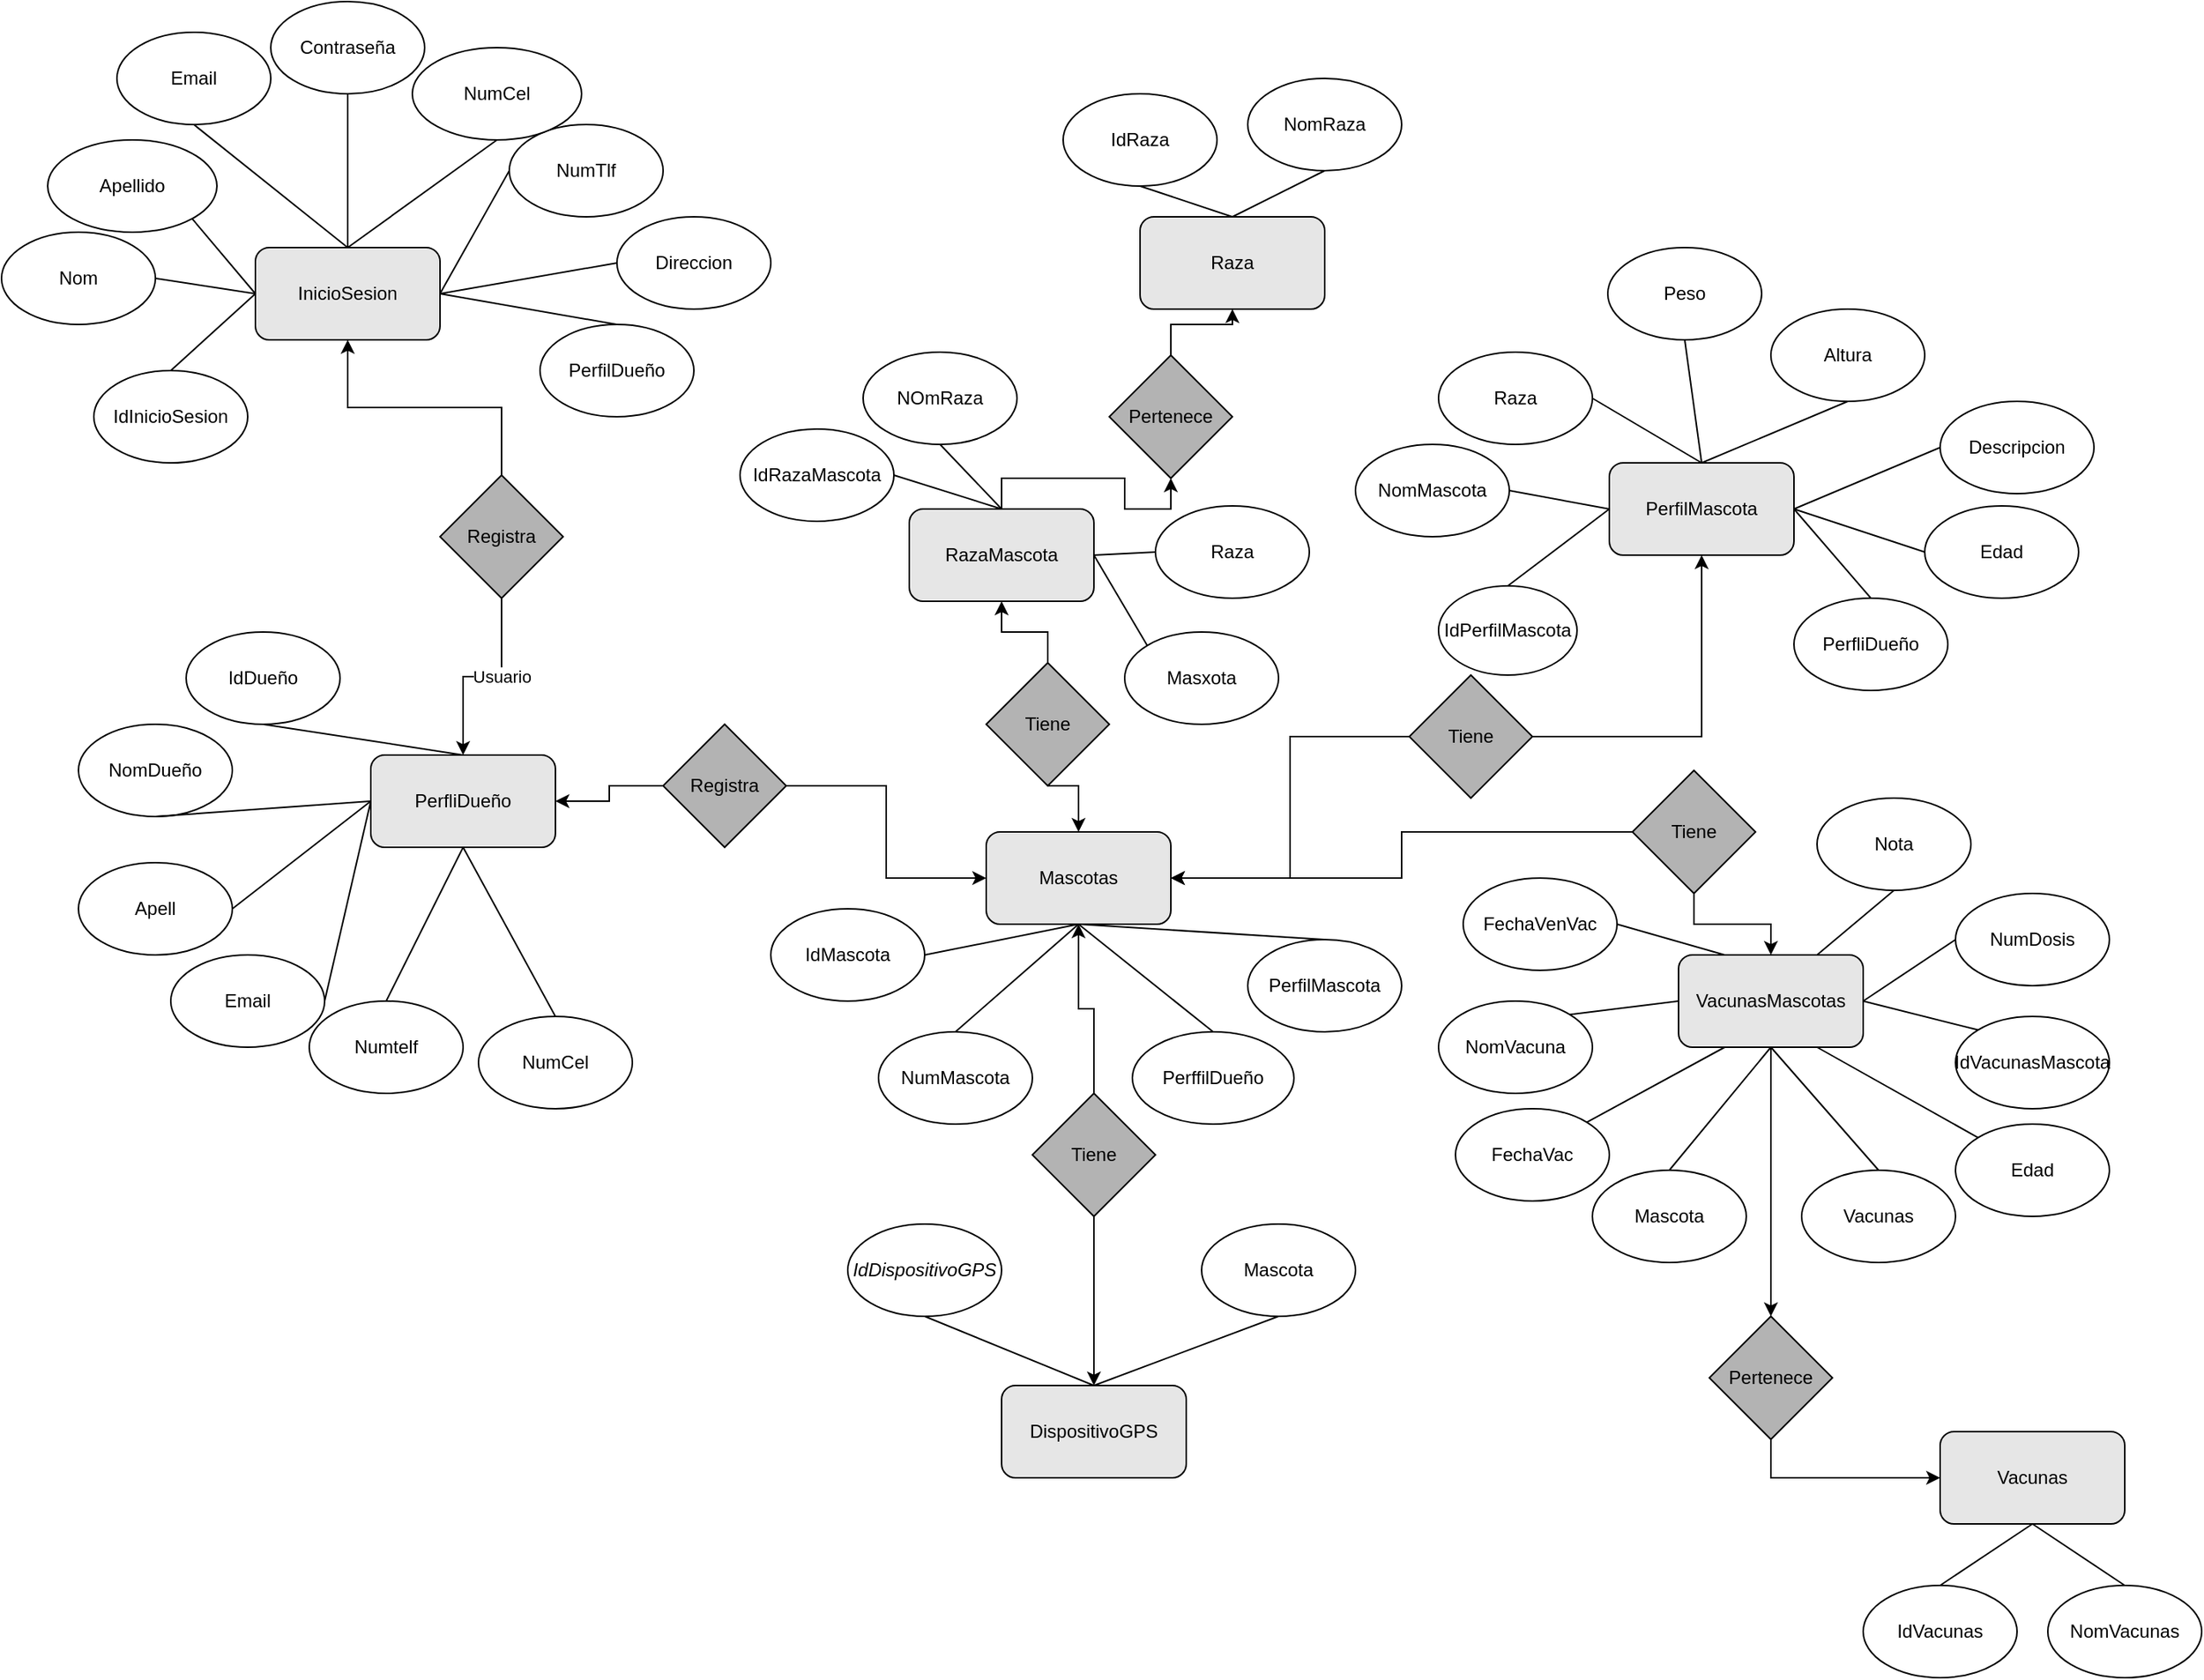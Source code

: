 <mxfile version="26.2.9">
  <diagram name="Página-1" id="7YtwFmNZtghmrdUMGdaG">
    <mxGraphModel dx="1803" dy="1704" grid="1" gridSize="10" guides="1" tooltips="1" connect="1" arrows="1" fold="1" page="1" pageScale="1" pageWidth="827" pageHeight="1169" math="0" shadow="0">
      <root>
        <mxCell id="0" />
        <mxCell id="1" parent="0" />
        <mxCell id="C1am7lI73KOrVMWv0Ogh-69" value="&lt;font style=&quot;font-size: 12px;&quot;&gt;InicioSesion&lt;/font&gt;" style="rounded=1;whiteSpace=wrap;html=1;fillColor=#E6E6E6;" parent="1" vertex="1">
          <mxGeometry x="-515" y="-80" width="120" height="60" as="geometry" />
        </mxCell>
        <mxCell id="C1am7lI73KOrVMWv0Ogh-70" value="PerfliDueño" style="rounded=1;whiteSpace=wrap;html=1;fillColor=#E6E6E6;" parent="1" vertex="1">
          <mxGeometry x="-440" y="250" width="120" height="60" as="geometry" />
        </mxCell>
        <mxCell id="C1am7lI73KOrVMWv0Ogh-71" value="Vacunas" style="rounded=1;whiteSpace=wrap;html=1;fillColor=#E6E6E6;" parent="1" vertex="1">
          <mxGeometry x="580" y="690" width="120" height="60" as="geometry" />
        </mxCell>
        <mxCell id="C1am7lI73KOrVMWv0Ogh-193" style="edgeStyle=orthogonalEdgeStyle;rounded=0;orthogonalLoop=1;jettySize=auto;html=1;exitX=0.5;exitY=1;exitDx=0;exitDy=0;entryX=0.5;entryY=0;entryDx=0;entryDy=0;fillColor=#FFFFFF;" parent="1" source="C1am7lI73KOrVMWv0Ogh-72" target="C1am7lI73KOrVMWv0Ogh-192" edge="1">
          <mxGeometry relative="1" as="geometry" />
        </mxCell>
        <mxCell id="C1am7lI73KOrVMWv0Ogh-72" value="VacunasMascotas" style="rounded=1;whiteSpace=wrap;html=1;fillColor=#E6E6E6;" parent="1" vertex="1">
          <mxGeometry x="410" y="380" width="120" height="60" as="geometry" />
        </mxCell>
        <mxCell id="C1am7lI73KOrVMWv0Ogh-73" value="DispositivoGPS" style="rounded=1;whiteSpace=wrap;html=1;fillColor=#E6E6E6;" parent="1" vertex="1">
          <mxGeometry x="-30" y="660" width="120" height="60" as="geometry" />
        </mxCell>
        <mxCell id="C1am7lI73KOrVMWv0Ogh-189" style="edgeStyle=orthogonalEdgeStyle;rounded=0;orthogonalLoop=1;jettySize=auto;html=1;exitX=0.5;exitY=0;exitDx=0;exitDy=0;entryX=0.5;entryY=1;entryDx=0;entryDy=0;fillColor=#FFFFFF;" parent="1" source="C1am7lI73KOrVMWv0Ogh-74" target="C1am7lI73KOrVMWv0Ogh-187" edge="1">
          <mxGeometry relative="1" as="geometry" />
        </mxCell>
        <mxCell id="C1am7lI73KOrVMWv0Ogh-74" value="RazaMascota" style="rounded=1;whiteSpace=wrap;html=1;fillColor=#E6E6E6;" parent="1" vertex="1">
          <mxGeometry x="-90" y="90" width="120" height="60" as="geometry" />
        </mxCell>
        <mxCell id="C1am7lI73KOrVMWv0Ogh-75" value="Raza" style="rounded=1;whiteSpace=wrap;html=1;fillColor=#E6E6E6;" parent="1" vertex="1">
          <mxGeometry x="60" y="-100" width="120" height="60" as="geometry" />
        </mxCell>
        <mxCell id="C1am7lI73KOrVMWv0Ogh-76" value="Mascotas" style="rounded=1;whiteSpace=wrap;html=1;fillColor=#E6E6E6;" parent="1" vertex="1">
          <mxGeometry x="-40" y="300" width="120" height="60" as="geometry" />
        </mxCell>
        <mxCell id="C1am7lI73KOrVMWv0Ogh-77" value="PerfilMascota" style="rounded=1;whiteSpace=wrap;html=1;fillColor=#E6E6E6;" parent="1" vertex="1">
          <mxGeometry x="365" y="60" width="120" height="60" as="geometry" />
        </mxCell>
        <mxCell id="C1am7lI73KOrVMWv0Ogh-82" value="NumTlf" style="ellipse;whiteSpace=wrap;html=1;fillColor=#FFFFFF;" parent="1" vertex="1">
          <mxGeometry x="-350" y="-160" width="100" height="60" as="geometry" />
        </mxCell>
        <mxCell id="C1am7lI73KOrVMWv0Ogh-83" value="Email" style="ellipse;whiteSpace=wrap;html=1;fillColor=#FFFFFF;" parent="1" vertex="1">
          <mxGeometry x="-605" y="-220" width="100" height="60" as="geometry" />
        </mxCell>
        <mxCell id="C1am7lI73KOrVMWv0Ogh-84" value="Contraseña" style="ellipse;whiteSpace=wrap;html=1;fillColor=#FFFFFF;" parent="1" vertex="1">
          <mxGeometry x="-505" y="-240" width="100" height="60" as="geometry" />
        </mxCell>
        <mxCell id="C1am7lI73KOrVMWv0Ogh-85" value="NumCel" style="ellipse;whiteSpace=wrap;html=1;fillColor=#FFFFFF;" parent="1" vertex="1">
          <mxGeometry x="-413" y="-210" width="110" height="60" as="geometry" />
        </mxCell>
        <mxCell id="C1am7lI73KOrVMWv0Ogh-86" value="Apellido" style="ellipse;whiteSpace=wrap;html=1;fillColor=#FFFFFF;" parent="1" vertex="1">
          <mxGeometry x="-650" y="-150" width="110" height="60" as="geometry" />
        </mxCell>
        <mxCell id="C1am7lI73KOrVMWv0Ogh-87" value="Nom" style="ellipse;whiteSpace=wrap;html=1;fillColor=#FFFFFF;" parent="1" vertex="1">
          <mxGeometry x="-680" y="-90" width="100" height="60" as="geometry" />
        </mxCell>
        <mxCell id="C1am7lI73KOrVMWv0Ogh-88" value="IdInicioSesion" style="ellipse;whiteSpace=wrap;html=1;fillColor=#FFFFFF;" parent="1" vertex="1">
          <mxGeometry x="-620" width="100" height="60" as="geometry" />
        </mxCell>
        <mxCell id="C1am7lI73KOrVMWv0Ogh-89" value="Direccion" style="ellipse;whiteSpace=wrap;html=1;fillColor=#FFFFFF;" parent="1" vertex="1">
          <mxGeometry x="-280" y="-100" width="100" height="60" as="geometry" />
        </mxCell>
        <mxCell id="C1am7lI73KOrVMWv0Ogh-90" value="PerfilDueño" style="ellipse;whiteSpace=wrap;html=1;fillColor=#FFFFFF;" parent="1" vertex="1">
          <mxGeometry x="-330" y="-30" width="100" height="60" as="geometry" />
        </mxCell>
        <mxCell id="C1am7lI73KOrVMWv0Ogh-93" value="Apell" style="ellipse;whiteSpace=wrap;html=1;fillColor=#FFFFFF;" parent="1" vertex="1">
          <mxGeometry x="-630" y="320" width="100" height="60" as="geometry" />
        </mxCell>
        <mxCell id="C1am7lI73KOrVMWv0Ogh-94" value="NomDueño" style="ellipse;whiteSpace=wrap;html=1;fillColor=#FFFFFF;" parent="1" vertex="1">
          <mxGeometry x="-630" y="230" width="100" height="60" as="geometry" />
        </mxCell>
        <mxCell id="C1am7lI73KOrVMWv0Ogh-95" value="IdDueño" style="ellipse;whiteSpace=wrap;html=1;fillColor=#FFFFFF;" parent="1" vertex="1">
          <mxGeometry x="-560" y="170" width="100" height="60" as="geometry" />
        </mxCell>
        <mxCell id="C1am7lI73KOrVMWv0Ogh-96" value="Email" style="ellipse;whiteSpace=wrap;html=1;fillColor=#FFFFFF;" parent="1" vertex="1">
          <mxGeometry x="-570" y="380" width="100" height="60" as="geometry" />
        </mxCell>
        <mxCell id="C1am7lI73KOrVMWv0Ogh-97" value="NumCel" style="ellipse;whiteSpace=wrap;html=1;fillColor=#FFFFFF;" parent="1" vertex="1">
          <mxGeometry x="-370" y="420" width="100" height="60" as="geometry" />
        </mxCell>
        <mxCell id="C1am7lI73KOrVMWv0Ogh-98" value="Numtelf" style="ellipse;whiteSpace=wrap;html=1;fillColor=#FFFFFF;" parent="1" vertex="1">
          <mxGeometry x="-480" y="410" width="100" height="60" as="geometry" />
        </mxCell>
        <mxCell id="C1am7lI73KOrVMWv0Ogh-99" value="IdMascota" style="ellipse;whiteSpace=wrap;html=1;fillColor=#FFFFFF;" parent="1" vertex="1">
          <mxGeometry x="-180" y="350" width="100" height="60" as="geometry" />
        </mxCell>
        <mxCell id="C1am7lI73KOrVMWv0Ogh-100" value="NumMascota" style="ellipse;whiteSpace=wrap;html=1;fillColor=#FFFFFF;" parent="1" vertex="1">
          <mxGeometry x="-110" y="430" width="100" height="60" as="geometry" />
        </mxCell>
        <mxCell id="C1am7lI73KOrVMWv0Ogh-101" value="PerffilDueño" style="ellipse;whiteSpace=wrap;html=1;fillColor=#FFFFFF;" parent="1" vertex="1">
          <mxGeometry x="55" y="430" width="105" height="60" as="geometry" />
        </mxCell>
        <mxCell id="C1am7lI73KOrVMWv0Ogh-102" value="PerfilMascota" style="ellipse;whiteSpace=wrap;html=1;fillColor=#FFFFFF;" parent="1" vertex="1">
          <mxGeometry x="130" y="370" width="100" height="60" as="geometry" />
        </mxCell>
        <mxCell id="C1am7lI73KOrVMWv0Ogh-103" value="IdDispositivoGPS" style="ellipse;whiteSpace=wrap;html=1;fontStyle=2;fillColor=#FFFFFF;" parent="1" vertex="1">
          <mxGeometry x="-130" y="555" width="100" height="60" as="geometry" />
        </mxCell>
        <mxCell id="C1am7lI73KOrVMWv0Ogh-104" value="Mascota" style="ellipse;whiteSpace=wrap;html=1;fillColor=#FFFFFF;" parent="1" vertex="1">
          <mxGeometry x="100" y="555" width="100" height="60" as="geometry" />
        </mxCell>
        <mxCell id="C1am7lI73KOrVMWv0Ogh-105" value="NomMascota" style="ellipse;whiteSpace=wrap;html=1;fillColor=#FFFFFF;" parent="1" vertex="1">
          <mxGeometry x="200" y="48" width="100" height="60" as="geometry" />
        </mxCell>
        <mxCell id="C1am7lI73KOrVMWv0Ogh-106" value="IdPerfilMascota" style="ellipse;whiteSpace=wrap;html=1;fillColor=#FFFFFF;" parent="1" vertex="1">
          <mxGeometry x="254" y="140" width="90" height="58" as="geometry" />
        </mxCell>
        <mxCell id="C1am7lI73KOrVMWv0Ogh-107" value="Raza" style="ellipse;whiteSpace=wrap;html=1;fillColor=#FFFFFF;" parent="1" vertex="1">
          <mxGeometry x="254" y="-12" width="100" height="60" as="geometry" />
        </mxCell>
        <mxCell id="C1am7lI73KOrVMWv0Ogh-108" value="PerfliDueño" style="ellipse;whiteSpace=wrap;html=1;fillColor=#FFFFFF;" parent="1" vertex="1">
          <mxGeometry x="485" y="148" width="100" height="60" as="geometry" />
        </mxCell>
        <mxCell id="C1am7lI73KOrVMWv0Ogh-109" value="Edad" style="ellipse;whiteSpace=wrap;html=1;fillColor=#FFFFFF;" parent="1" vertex="1">
          <mxGeometry x="570" y="88" width="100" height="60" as="geometry" />
        </mxCell>
        <mxCell id="C1am7lI73KOrVMWv0Ogh-110" value="Descripcion" style="ellipse;whiteSpace=wrap;html=1;fillColor=#FFFFFF;" parent="1" vertex="1">
          <mxGeometry x="580" y="20" width="100" height="60" as="geometry" />
        </mxCell>
        <mxCell id="C1am7lI73KOrVMWv0Ogh-111" value="Peso" style="ellipse;whiteSpace=wrap;html=1;fillColor=#FFFFFF;" parent="1" vertex="1">
          <mxGeometry x="364" y="-80" width="100" height="60" as="geometry" />
        </mxCell>
        <mxCell id="C1am7lI73KOrVMWv0Ogh-112" value="Altura" style="ellipse;whiteSpace=wrap;html=1;fillColor=#FFFFFF;" parent="1" vertex="1">
          <mxGeometry x="470" y="-40" width="100" height="60" as="geometry" />
        </mxCell>
        <mxCell id="C1am7lI73KOrVMWv0Ogh-115" value="NomRaza" style="ellipse;whiteSpace=wrap;html=1;fillColor=#FFFFFF;" parent="1" vertex="1">
          <mxGeometry x="130" y="-190" width="100" height="60" as="geometry" />
        </mxCell>
        <mxCell id="C1am7lI73KOrVMWv0Ogh-116" value="IdRaza" style="ellipse;whiteSpace=wrap;html=1;fillColor=#FFFFFF;" parent="1" vertex="1">
          <mxGeometry x="10" y="-180" width="100" height="60" as="geometry" />
        </mxCell>
        <mxCell id="C1am7lI73KOrVMWv0Ogh-117" value="NOmRaza" style="ellipse;whiteSpace=wrap;html=1;fillColor=#FFFFFF;" parent="1" vertex="1">
          <mxGeometry x="-120" y="-12" width="100" height="60" as="geometry" />
        </mxCell>
        <mxCell id="C1am7lI73KOrVMWv0Ogh-118" value="IdRazaMascota" style="ellipse;whiteSpace=wrap;html=1;fillColor=#FFFFFF;" parent="1" vertex="1">
          <mxGeometry x="-200" y="38" width="100" height="60" as="geometry" />
        </mxCell>
        <mxCell id="C1am7lI73KOrVMWv0Ogh-119" value="Raza" style="ellipse;whiteSpace=wrap;html=1;fillColor=#FFFFFF;" parent="1" vertex="1">
          <mxGeometry x="70" y="88" width="100" height="60" as="geometry" />
        </mxCell>
        <mxCell id="C1am7lI73KOrVMWv0Ogh-120" value="Masxota" style="ellipse;whiteSpace=wrap;html=1;fillColor=#FFFFFF;" parent="1" vertex="1">
          <mxGeometry x="50" y="170" width="100" height="60" as="geometry" />
        </mxCell>
        <mxCell id="C1am7lI73KOrVMWv0Ogh-121" value="IdVacunas" style="ellipse;whiteSpace=wrap;html=1;fillColor=#FFFFFF;" parent="1" vertex="1">
          <mxGeometry x="530" y="790" width="100" height="60" as="geometry" />
        </mxCell>
        <mxCell id="C1am7lI73KOrVMWv0Ogh-122" value="NomVacunas" style="ellipse;whiteSpace=wrap;html=1;fillColor=#FFFFFF;" parent="1" vertex="1">
          <mxGeometry x="650" y="790" width="100" height="60" as="geometry" />
        </mxCell>
        <mxCell id="C1am7lI73KOrVMWv0Ogh-123" value="IdVacunasMascota" style="ellipse;whiteSpace=wrap;html=1;fillColor=#FFFFFF;" parent="1" vertex="1">
          <mxGeometry x="590" y="420" width="100" height="60" as="geometry" />
        </mxCell>
        <mxCell id="C1am7lI73KOrVMWv0Ogh-124" value="Vacunas" style="ellipse;whiteSpace=wrap;html=1;fillColor=#FFFFFF;" parent="1" vertex="1">
          <mxGeometry x="490" y="520" width="100" height="60" as="geometry" />
        </mxCell>
        <mxCell id="C1am7lI73KOrVMWv0Ogh-125" value="Mascota" style="ellipse;whiteSpace=wrap;html=1;fillColor=#FFFFFF;" parent="1" vertex="1">
          <mxGeometry x="354" y="520" width="100" height="60" as="geometry" />
        </mxCell>
        <mxCell id="C1am7lI73KOrVMWv0Ogh-126" value="NomVacuna" style="ellipse;whiteSpace=wrap;html=1;fillColor=#FFFFFF;" parent="1" vertex="1">
          <mxGeometry x="254" y="410" width="100" height="60" as="geometry" />
        </mxCell>
        <mxCell id="C1am7lI73KOrVMWv0Ogh-127" value="" style="endArrow=none;html=1;rounded=0;exitX=0.5;exitY=0;exitDx=0;exitDy=0;entryX=0;entryY=0.5;entryDx=0;entryDy=0;fillColor=#FFFFFF;" parent="1" source="C1am7lI73KOrVMWv0Ogh-88" target="C1am7lI73KOrVMWv0Ogh-69" edge="1">
          <mxGeometry width="50" height="50" relative="1" as="geometry">
            <mxPoint x="30" y="210" as="sourcePoint" />
            <mxPoint x="80" y="160" as="targetPoint" />
          </mxGeometry>
        </mxCell>
        <mxCell id="C1am7lI73KOrVMWv0Ogh-128" value="" style="endArrow=none;html=1;rounded=0;exitX=1;exitY=0.5;exitDx=0;exitDy=0;entryX=0;entryY=0.5;entryDx=0;entryDy=0;fillColor=#FFFFFF;" parent="1" source="C1am7lI73KOrVMWv0Ogh-87" target="C1am7lI73KOrVMWv0Ogh-69" edge="1">
          <mxGeometry width="50" height="50" relative="1" as="geometry">
            <mxPoint x="-420" y="5" as="sourcePoint" />
            <mxPoint x="-320" y="-45" as="targetPoint" />
          </mxGeometry>
        </mxCell>
        <mxCell id="C1am7lI73KOrVMWv0Ogh-129" value="" style="endArrow=none;html=1;rounded=0;exitX=1;exitY=1;exitDx=0;exitDy=0;entryX=0;entryY=0.5;entryDx=0;entryDy=0;fillColor=#FFFFFF;" parent="1" source="C1am7lI73KOrVMWv0Ogh-86" target="C1am7lI73KOrVMWv0Ogh-69" edge="1">
          <mxGeometry width="50" height="50" relative="1" as="geometry">
            <mxPoint x="-410" y="50" as="sourcePoint" />
            <mxPoint x="-310" as="targetPoint" />
          </mxGeometry>
        </mxCell>
        <mxCell id="C1am7lI73KOrVMWv0Ogh-130" value="" style="endArrow=none;html=1;rounded=0;exitX=0.5;exitY=1;exitDx=0;exitDy=0;entryX=0.5;entryY=0;entryDx=0;entryDy=0;fillColor=#FFFFFF;" parent="1" source="C1am7lI73KOrVMWv0Ogh-83" target="C1am7lI73KOrVMWv0Ogh-69" edge="1">
          <mxGeometry width="50" height="50" relative="1" as="geometry">
            <mxPoint x="-400" y="60" as="sourcePoint" />
            <mxPoint x="-300" y="10" as="targetPoint" />
          </mxGeometry>
        </mxCell>
        <mxCell id="C1am7lI73KOrVMWv0Ogh-131" value="" style="endArrow=none;html=1;rounded=0;exitX=0.5;exitY=1;exitDx=0;exitDy=0;entryX=0.5;entryY=0;entryDx=0;entryDy=0;fillColor=#FFFFFF;" parent="1" source="C1am7lI73KOrVMWv0Ogh-84" target="C1am7lI73KOrVMWv0Ogh-69" edge="1">
          <mxGeometry width="50" height="50" relative="1" as="geometry">
            <mxPoint x="-390" y="70" as="sourcePoint" />
            <mxPoint x="-290" y="20" as="targetPoint" />
          </mxGeometry>
        </mxCell>
        <mxCell id="C1am7lI73KOrVMWv0Ogh-132" value="" style="endArrow=none;html=1;rounded=0;entryX=0.5;entryY=1;entryDx=0;entryDy=0;exitX=0.5;exitY=0;exitDx=0;exitDy=0;fillColor=#FFFFFF;" parent="1" source="C1am7lI73KOrVMWv0Ogh-69" target="C1am7lI73KOrVMWv0Ogh-85" edge="1">
          <mxGeometry width="50" height="50" relative="1" as="geometry">
            <mxPoint x="-260" y="-50" as="sourcePoint" />
            <mxPoint x="-280" y="30" as="targetPoint" />
          </mxGeometry>
        </mxCell>
        <mxCell id="C1am7lI73KOrVMWv0Ogh-133" value="" style="endArrow=none;html=1;rounded=0;exitX=1;exitY=0.5;exitDx=0;exitDy=0;entryX=0;entryY=0.5;entryDx=0;entryDy=0;fillColor=#FFFFFF;" parent="1" source="C1am7lI73KOrVMWv0Ogh-69" target="C1am7lI73KOrVMWv0Ogh-82" edge="1">
          <mxGeometry width="50" height="50" relative="1" as="geometry">
            <mxPoint x="-370" y="90" as="sourcePoint" />
            <mxPoint x="-270" y="40" as="targetPoint" />
          </mxGeometry>
        </mxCell>
        <mxCell id="C1am7lI73KOrVMWv0Ogh-134" value="" style="endArrow=none;html=1;rounded=0;exitX=1;exitY=0.5;exitDx=0;exitDy=0;entryX=0;entryY=0.5;entryDx=0;entryDy=0;fillColor=#FFFFFF;" parent="1" source="C1am7lI73KOrVMWv0Ogh-69" target="C1am7lI73KOrVMWv0Ogh-89" edge="1">
          <mxGeometry width="50" height="50" relative="1" as="geometry">
            <mxPoint x="-360" y="100" as="sourcePoint" />
            <mxPoint x="-260" y="50" as="targetPoint" />
          </mxGeometry>
        </mxCell>
        <mxCell id="C1am7lI73KOrVMWv0Ogh-135" value="" style="endArrow=none;html=1;rounded=0;exitX=1;exitY=0.5;exitDx=0;exitDy=0;entryX=0.5;entryY=0;entryDx=0;entryDy=0;fillColor=#FFFFFF;" parent="1" source="C1am7lI73KOrVMWv0Ogh-69" target="C1am7lI73KOrVMWv0Ogh-90" edge="1">
          <mxGeometry width="50" height="50" relative="1" as="geometry">
            <mxPoint x="-350" y="110" as="sourcePoint" />
            <mxPoint x="-250" y="60" as="targetPoint" />
          </mxGeometry>
        </mxCell>
        <mxCell id="C1am7lI73KOrVMWv0Ogh-136" value="" style="endArrow=none;html=1;rounded=0;entryX=0.5;entryY=0;entryDx=0;entryDy=0;exitX=0.5;exitY=1;exitDx=0;exitDy=0;fillColor=#FFFFFF;" parent="1" source="C1am7lI73KOrVMWv0Ogh-95" target="C1am7lI73KOrVMWv0Ogh-70" edge="1">
          <mxGeometry width="50" height="50" relative="1" as="geometry">
            <mxPoint x="-300" y="240" as="sourcePoint" />
            <mxPoint x="-240" y="70" as="targetPoint" />
          </mxGeometry>
        </mxCell>
        <mxCell id="C1am7lI73KOrVMWv0Ogh-137" value="" style="endArrow=none;html=1;rounded=0;exitX=0.5;exitY=1;exitDx=0;exitDy=0;entryX=0;entryY=0.5;entryDx=0;entryDy=0;fillColor=#FFFFFF;" parent="1" source="C1am7lI73KOrVMWv0Ogh-94" target="C1am7lI73KOrVMWv0Ogh-70" edge="1">
          <mxGeometry width="50" height="50" relative="1" as="geometry">
            <mxPoint x="-330" y="130" as="sourcePoint" />
            <mxPoint x="-230" y="80" as="targetPoint" />
          </mxGeometry>
        </mxCell>
        <mxCell id="C1am7lI73KOrVMWv0Ogh-138" value="" style="endArrow=none;html=1;rounded=0;exitX=1;exitY=0.5;exitDx=0;exitDy=0;entryX=0;entryY=0.5;entryDx=0;entryDy=0;fillColor=#FFFFFF;" parent="1" source="C1am7lI73KOrVMWv0Ogh-93" target="C1am7lI73KOrVMWv0Ogh-70" edge="1">
          <mxGeometry width="50" height="50" relative="1" as="geometry">
            <mxPoint x="-320" y="140" as="sourcePoint" />
            <mxPoint x="-220" y="90" as="targetPoint" />
          </mxGeometry>
        </mxCell>
        <mxCell id="C1am7lI73KOrVMWv0Ogh-139" value="" style="endArrow=none;html=1;rounded=0;entryX=0;entryY=0.5;entryDx=0;entryDy=0;exitX=1;exitY=0.5;exitDx=0;exitDy=0;fillColor=#FFFFFF;" parent="1" source="C1am7lI73KOrVMWv0Ogh-96" target="C1am7lI73KOrVMWv0Ogh-70" edge="1">
          <mxGeometry width="50" height="50" relative="1" as="geometry">
            <mxPoint x="-380" y="360" as="sourcePoint" />
            <mxPoint x="-210" y="100" as="targetPoint" />
          </mxGeometry>
        </mxCell>
        <mxCell id="C1am7lI73KOrVMWv0Ogh-140" value="" style="endArrow=none;html=1;rounded=0;exitX=0.5;exitY=0;exitDx=0;exitDy=0;entryX=0.5;entryY=1;entryDx=0;entryDy=0;fillColor=#FFFFFF;" parent="1" source="C1am7lI73KOrVMWv0Ogh-98" target="C1am7lI73KOrVMWv0Ogh-70" edge="1">
          <mxGeometry width="50" height="50" relative="1" as="geometry">
            <mxPoint x="-300" y="160" as="sourcePoint" />
            <mxPoint x="-200" y="110" as="targetPoint" />
          </mxGeometry>
        </mxCell>
        <mxCell id="C1am7lI73KOrVMWv0Ogh-141" value="" style="endArrow=none;html=1;rounded=0;entryX=0.5;entryY=1;entryDx=0;entryDy=0;exitX=0.5;exitY=0;exitDx=0;exitDy=0;fillColor=#FFFFFF;" parent="1" source="C1am7lI73KOrVMWv0Ogh-97" target="C1am7lI73KOrVMWv0Ogh-70" edge="1">
          <mxGeometry width="50" height="50" relative="1" as="geometry">
            <mxPoint x="-230" y="390" as="sourcePoint" />
            <mxPoint x="-190" y="120" as="targetPoint" />
          </mxGeometry>
        </mxCell>
        <mxCell id="C1am7lI73KOrVMWv0Ogh-142" value="" style="endArrow=none;html=1;rounded=0;exitX=1;exitY=0.5;exitDx=0;exitDy=0;entryX=0.5;entryY=1;entryDx=0;entryDy=0;fillColor=#FFFFFF;" parent="1" source="C1am7lI73KOrVMWv0Ogh-99" target="C1am7lI73KOrVMWv0Ogh-76" edge="1">
          <mxGeometry width="50" height="50" relative="1" as="geometry">
            <mxPoint x="-280" y="180" as="sourcePoint" />
            <mxPoint x="-180" y="130" as="targetPoint" />
          </mxGeometry>
        </mxCell>
        <mxCell id="C1am7lI73KOrVMWv0Ogh-143" value="" style="endArrow=none;html=1;rounded=0;exitX=0.5;exitY=0;exitDx=0;exitDy=0;entryX=0.5;entryY=1;entryDx=0;entryDy=0;fillColor=#FFFFFF;" parent="1" source="C1am7lI73KOrVMWv0Ogh-100" target="C1am7lI73KOrVMWv0Ogh-76" edge="1">
          <mxGeometry width="50" height="50" relative="1" as="geometry">
            <mxPoint x="-270" y="190" as="sourcePoint" />
            <mxPoint x="-170" y="140" as="targetPoint" />
          </mxGeometry>
        </mxCell>
        <mxCell id="C1am7lI73KOrVMWv0Ogh-144" value="" style="endArrow=none;html=1;rounded=0;exitX=0.5;exitY=1;exitDx=0;exitDy=0;entryX=0.5;entryY=0;entryDx=0;entryDy=0;fillColor=#FFFFFF;" parent="1" source="C1am7lI73KOrVMWv0Ogh-76" target="C1am7lI73KOrVMWv0Ogh-101" edge="1">
          <mxGeometry width="50" height="50" relative="1" as="geometry">
            <mxPoint x="-260" y="200" as="sourcePoint" />
            <mxPoint x="-160" y="150" as="targetPoint" />
          </mxGeometry>
        </mxCell>
        <mxCell id="C1am7lI73KOrVMWv0Ogh-145" value="" style="endArrow=none;html=1;rounded=0;exitX=0.5;exitY=1;exitDx=0;exitDy=0;entryX=0.5;entryY=0;entryDx=0;entryDy=0;fillColor=#FFFFFF;" parent="1" source="C1am7lI73KOrVMWv0Ogh-76" target="C1am7lI73KOrVMWv0Ogh-102" edge="1">
          <mxGeometry width="50" height="50" relative="1" as="geometry">
            <mxPoint x="-250" y="210" as="sourcePoint" />
            <mxPoint x="-150" y="160" as="targetPoint" />
          </mxGeometry>
        </mxCell>
        <mxCell id="C1am7lI73KOrVMWv0Ogh-146" value="" style="endArrow=none;html=1;rounded=0;exitX=1;exitY=0.5;exitDx=0;exitDy=0;entryX=0.5;entryY=0;entryDx=0;entryDy=0;fillColor=#FFFFFF;" parent="1" source="C1am7lI73KOrVMWv0Ogh-118" target="C1am7lI73KOrVMWv0Ogh-74" edge="1">
          <mxGeometry width="50" height="50" relative="1" as="geometry">
            <mxPoint x="-240" y="220" as="sourcePoint" />
            <mxPoint x="-140" y="170" as="targetPoint" />
          </mxGeometry>
        </mxCell>
        <mxCell id="C1am7lI73KOrVMWv0Ogh-148" value="" style="endArrow=none;html=1;rounded=0;entryX=0.5;entryY=0;entryDx=0;entryDy=0;exitX=0.5;exitY=1;exitDx=0;exitDy=0;fillColor=#FFFFFF;" parent="1" source="C1am7lI73KOrVMWv0Ogh-117" target="C1am7lI73KOrVMWv0Ogh-74" edge="1">
          <mxGeometry width="50" height="50" relative="1" as="geometry">
            <mxPoint x="40" y="130" as="sourcePoint" />
            <mxPoint x="40" y="160" as="targetPoint" />
          </mxGeometry>
        </mxCell>
        <mxCell id="C1am7lI73KOrVMWv0Ogh-149" value="" style="endArrow=none;html=1;rounded=0;exitX=1;exitY=0.5;exitDx=0;exitDy=0;entryX=0;entryY=0;entryDx=0;entryDy=0;fillColor=#FFFFFF;" parent="1" source="C1am7lI73KOrVMWv0Ogh-74" target="C1am7lI73KOrVMWv0Ogh-120" edge="1">
          <mxGeometry width="50" height="50" relative="1" as="geometry">
            <mxPoint x="-220" y="240" as="sourcePoint" />
            <mxPoint x="-120" y="190" as="targetPoint" />
          </mxGeometry>
        </mxCell>
        <mxCell id="C1am7lI73KOrVMWv0Ogh-150" value="" style="endArrow=none;html=1;rounded=0;exitX=1;exitY=0.5;exitDx=0;exitDy=0;entryX=0;entryY=0.5;entryDx=0;entryDy=0;fillColor=#FFFFFF;" parent="1" source="C1am7lI73KOrVMWv0Ogh-74" target="C1am7lI73KOrVMWv0Ogh-119" edge="1">
          <mxGeometry width="50" height="50" relative="1" as="geometry">
            <mxPoint x="-210" y="250" as="sourcePoint" />
            <mxPoint x="-110" y="200" as="targetPoint" />
          </mxGeometry>
        </mxCell>
        <mxCell id="C1am7lI73KOrVMWv0Ogh-151" value="" style="endArrow=none;html=1;rounded=0;exitX=0.5;exitY=0;exitDx=0;exitDy=0;entryX=0.5;entryY=1;entryDx=0;entryDy=0;fillColor=#FFFFFF;" parent="1" source="C1am7lI73KOrVMWv0Ogh-75" target="C1am7lI73KOrVMWv0Ogh-116" edge="1">
          <mxGeometry width="50" height="50" relative="1" as="geometry">
            <mxPoint x="-200" y="260" as="sourcePoint" />
            <mxPoint x="-100" y="210" as="targetPoint" />
          </mxGeometry>
        </mxCell>
        <mxCell id="C1am7lI73KOrVMWv0Ogh-152" value="" style="endArrow=none;html=1;rounded=0;exitX=0.5;exitY=0;exitDx=0;exitDy=0;entryX=0.5;entryY=1;entryDx=0;entryDy=0;fillColor=#FFFFFF;" parent="1" source="C1am7lI73KOrVMWv0Ogh-75" target="C1am7lI73KOrVMWv0Ogh-115" edge="1">
          <mxGeometry width="50" height="50" relative="1" as="geometry">
            <mxPoint x="-190" y="270" as="sourcePoint" />
            <mxPoint x="230" y="-40" as="targetPoint" />
          </mxGeometry>
        </mxCell>
        <mxCell id="C1am7lI73KOrVMWv0Ogh-154" value="" style="endArrow=none;html=1;rounded=0;entryX=0.5;entryY=0;entryDx=0;entryDy=0;exitX=1;exitY=0.5;exitDx=0;exitDy=0;fillColor=#FFFFFF;" parent="1" source="C1am7lI73KOrVMWv0Ogh-107" target="C1am7lI73KOrVMWv0Ogh-77" edge="1">
          <mxGeometry width="50" height="50" relative="1" as="geometry">
            <mxPoint x="385" y="-105" as="sourcePoint" />
            <mxPoint x="485" y="-155" as="targetPoint" />
          </mxGeometry>
        </mxCell>
        <mxCell id="C1am7lI73KOrVMWv0Ogh-155" value="" style="endArrow=none;html=1;rounded=0;entryX=0.5;entryY=0;entryDx=0;entryDy=0;exitX=0.5;exitY=1;exitDx=0;exitDy=0;fillColor=#FFFFFF;" parent="1" source="C1am7lI73KOrVMWv0Ogh-111" target="C1am7lI73KOrVMWv0Ogh-77" edge="1">
          <mxGeometry width="50" height="50" relative="1" as="geometry">
            <mxPoint x="370" y="10" as="sourcePoint" />
            <mxPoint x="495" y="-145" as="targetPoint" />
          </mxGeometry>
        </mxCell>
        <mxCell id="C1am7lI73KOrVMWv0Ogh-156" value="" style="endArrow=none;html=1;rounded=0;entryX=0.5;entryY=1;entryDx=0;entryDy=0;exitX=0.5;exitY=0;exitDx=0;exitDy=0;fillColor=#FFFFFF;" parent="1" source="C1am7lI73KOrVMWv0Ogh-77" target="C1am7lI73KOrVMWv0Ogh-112" edge="1">
          <mxGeometry width="50" height="50" relative="1" as="geometry">
            <mxPoint x="410" y="60" as="sourcePoint" />
            <mxPoint x="505" y="-135" as="targetPoint" />
          </mxGeometry>
        </mxCell>
        <mxCell id="C1am7lI73KOrVMWv0Ogh-157" value="" style="endArrow=none;html=1;rounded=0;exitX=1;exitY=0.5;exitDx=0;exitDy=0;entryX=0;entryY=0.5;entryDx=0;entryDy=0;fillColor=#FFFFFF;" parent="1" source="C1am7lI73KOrVMWv0Ogh-77" target="C1am7lI73KOrVMWv0Ogh-110" edge="1">
          <mxGeometry width="50" height="50" relative="1" as="geometry">
            <mxPoint x="415" y="-75" as="sourcePoint" />
            <mxPoint x="515" y="-125" as="targetPoint" />
          </mxGeometry>
        </mxCell>
        <mxCell id="C1am7lI73KOrVMWv0Ogh-158" value="" style="endArrow=none;html=1;rounded=0;entryX=0;entryY=0.5;entryDx=0;entryDy=0;exitX=1;exitY=0.5;exitDx=0;exitDy=0;fillColor=#FFFFFF;" parent="1" source="C1am7lI73KOrVMWv0Ogh-77" target="C1am7lI73KOrVMWv0Ogh-109" edge="1">
          <mxGeometry width="50" height="50" relative="1" as="geometry">
            <mxPoint x="480" y="90" as="sourcePoint" />
            <mxPoint x="525" y="-115" as="targetPoint" />
          </mxGeometry>
        </mxCell>
        <mxCell id="C1am7lI73KOrVMWv0Ogh-159" value="" style="endArrow=none;html=1;rounded=0;exitX=0.5;exitY=0;exitDx=0;exitDy=0;entryX=0;entryY=0.5;entryDx=0;entryDy=0;fillColor=#FFFFFF;" parent="1" source="C1am7lI73KOrVMWv0Ogh-106" target="C1am7lI73KOrVMWv0Ogh-77" edge="1">
          <mxGeometry width="50" height="50" relative="1" as="geometry">
            <mxPoint x="435" y="-55" as="sourcePoint" />
            <mxPoint x="535" y="-105" as="targetPoint" />
          </mxGeometry>
        </mxCell>
        <mxCell id="C1am7lI73KOrVMWv0Ogh-160" value="" style="endArrow=none;html=1;rounded=0;exitX=0;exitY=0.5;exitDx=0;exitDy=0;entryX=1;entryY=0.5;entryDx=0;entryDy=0;fillColor=#FFFFFF;" parent="1" source="C1am7lI73KOrVMWv0Ogh-77" target="C1am7lI73KOrVMWv0Ogh-105" edge="1">
          <mxGeometry width="50" height="50" relative="1" as="geometry">
            <mxPoint x="445" y="-45" as="sourcePoint" />
            <mxPoint x="330" y="100" as="targetPoint" />
          </mxGeometry>
        </mxCell>
        <mxCell id="C1am7lI73KOrVMWv0Ogh-161" value="" style="endArrow=none;html=1;rounded=0;entryX=0.5;entryY=0;entryDx=0;entryDy=0;exitX=1;exitY=0.5;exitDx=0;exitDy=0;fillColor=#FFFFFF;" parent="1" source="C1am7lI73KOrVMWv0Ogh-77" target="C1am7lI73KOrVMWv0Ogh-108" edge="1">
          <mxGeometry width="50" height="50" relative="1" as="geometry">
            <mxPoint x="470" y="80" as="sourcePoint" />
            <mxPoint x="530" y="60" as="targetPoint" />
          </mxGeometry>
        </mxCell>
        <mxCell id="C1am7lI73KOrVMWv0Ogh-162" value="" style="endArrow=none;html=1;rounded=0;exitX=1;exitY=0.5;exitDx=0;exitDy=0;entryX=0;entryY=0;entryDx=0;entryDy=0;fillColor=#FFFFFF;" parent="1" source="C1am7lI73KOrVMWv0Ogh-72" target="C1am7lI73KOrVMWv0Ogh-123" edge="1">
          <mxGeometry width="50" height="50" relative="1" as="geometry">
            <mxPoint x="350" y="340" as="sourcePoint" />
            <mxPoint x="440" y="300" as="targetPoint" />
          </mxGeometry>
        </mxCell>
        <mxCell id="C1am7lI73KOrVMWv0Ogh-163" value="" style="endArrow=none;html=1;rounded=0;exitX=1;exitY=0;exitDx=0;exitDy=0;entryX=0;entryY=0.5;entryDx=0;entryDy=0;fillColor=#FFFFFF;" parent="1" source="C1am7lI73KOrVMWv0Ogh-126" target="C1am7lI73KOrVMWv0Ogh-72" edge="1">
          <mxGeometry width="50" height="50" relative="1" as="geometry">
            <mxPoint x="360" y="350" as="sourcePoint" />
            <mxPoint x="450" y="310" as="targetPoint" />
          </mxGeometry>
        </mxCell>
        <mxCell id="C1am7lI73KOrVMWv0Ogh-165" value="" style="endArrow=none;html=1;rounded=0;exitX=0.5;exitY=0;exitDx=0;exitDy=0;entryX=0.5;entryY=1;entryDx=0;entryDy=0;fillColor=#FFFFFF;" parent="1" source="C1am7lI73KOrVMWv0Ogh-125" target="C1am7lI73KOrVMWv0Ogh-72" edge="1">
          <mxGeometry width="50" height="50" relative="1" as="geometry">
            <mxPoint x="370" y="360" as="sourcePoint" />
            <mxPoint x="460" y="320" as="targetPoint" />
          </mxGeometry>
        </mxCell>
        <mxCell id="C1am7lI73KOrVMWv0Ogh-166" value="" style="endArrow=none;html=1;rounded=0;entryX=0.5;entryY=0;entryDx=0;entryDy=0;exitX=0.5;exitY=1;exitDx=0;exitDy=0;fillColor=#FFFFFF;" parent="1" source="C1am7lI73KOrVMWv0Ogh-72" target="C1am7lI73KOrVMWv0Ogh-124" edge="1">
          <mxGeometry width="50" height="50" relative="1" as="geometry">
            <mxPoint x="400" y="380" as="sourcePoint" />
            <mxPoint x="470" y="330" as="targetPoint" />
          </mxGeometry>
        </mxCell>
        <mxCell id="C1am7lI73KOrVMWv0Ogh-167" value="" style="endArrow=none;html=1;rounded=0;exitX=0.5;exitY=0;exitDx=0;exitDy=0;entryX=0.5;entryY=1;entryDx=0;entryDy=0;fillColor=#FFFFFF;" parent="1" source="C1am7lI73KOrVMWv0Ogh-121" target="C1am7lI73KOrVMWv0Ogh-71" edge="1">
          <mxGeometry width="50" height="50" relative="1" as="geometry">
            <mxPoint x="390" y="380" as="sourcePoint" />
            <mxPoint x="480" y="340" as="targetPoint" />
          </mxGeometry>
        </mxCell>
        <mxCell id="C1am7lI73KOrVMWv0Ogh-168" value="" style="endArrow=none;html=1;rounded=0;exitX=0.5;exitY=1;exitDx=0;exitDy=0;entryX=0.5;entryY=0;entryDx=0;entryDy=0;fillColor=#FFFFFF;" parent="1" source="C1am7lI73KOrVMWv0Ogh-71" target="C1am7lI73KOrVMWv0Ogh-122" edge="1">
          <mxGeometry width="50" height="50" relative="1" as="geometry">
            <mxPoint x="400" y="390" as="sourcePoint" />
            <mxPoint x="490" y="350" as="targetPoint" />
          </mxGeometry>
        </mxCell>
        <mxCell id="C1am7lI73KOrVMWv0Ogh-169" value="" style="endArrow=none;html=1;rounded=0;exitX=0.5;exitY=0;exitDx=0;exitDy=0;entryX=0.5;entryY=1;entryDx=0;entryDy=0;fillColor=#FFFFFF;" parent="1" source="C1am7lI73KOrVMWv0Ogh-73" target="C1am7lI73KOrVMWv0Ogh-103" edge="1">
          <mxGeometry width="50" height="50" relative="1" as="geometry">
            <mxPoint x="410" y="400" as="sourcePoint" />
            <mxPoint x="500" y="360" as="targetPoint" />
          </mxGeometry>
        </mxCell>
        <mxCell id="C1am7lI73KOrVMWv0Ogh-170" value="" style="endArrow=none;html=1;rounded=0;exitX=0.5;exitY=0;exitDx=0;exitDy=0;entryX=0.5;entryY=1;entryDx=0;entryDy=0;fillColor=#FFFFFF;" parent="1" source="C1am7lI73KOrVMWv0Ogh-73" target="C1am7lI73KOrVMWv0Ogh-104" edge="1">
          <mxGeometry width="50" height="50" relative="1" as="geometry">
            <mxPoint x="420" y="410" as="sourcePoint" />
            <mxPoint x="510" y="370" as="targetPoint" />
          </mxGeometry>
        </mxCell>
        <mxCell id="C1am7lI73KOrVMWv0Ogh-174" style="edgeStyle=orthogonalEdgeStyle;rounded=0;orthogonalLoop=1;jettySize=auto;html=1;exitX=0.5;exitY=0;exitDx=0;exitDy=0;entryX=0.5;entryY=1;entryDx=0;entryDy=0;fillColor=#FFFFFF;" parent="1" source="C1am7lI73KOrVMWv0Ogh-173" target="C1am7lI73KOrVMWv0Ogh-69" edge="1">
          <mxGeometry relative="1" as="geometry" />
        </mxCell>
        <mxCell id="C1am7lI73KOrVMWv0Ogh-175" style="edgeStyle=orthogonalEdgeStyle;rounded=0;orthogonalLoop=1;jettySize=auto;html=1;exitX=0.5;exitY=1;exitDx=0;exitDy=0;entryX=0.5;entryY=0;entryDx=0;entryDy=0;fillColor=#FFFFFF;" parent="1" source="C1am7lI73KOrVMWv0Ogh-173" target="C1am7lI73KOrVMWv0Ogh-70" edge="1">
          <mxGeometry relative="1" as="geometry" />
        </mxCell>
        <mxCell id="C1am7lI73KOrVMWv0Ogh-176" value="Usuario" style="edgeLabel;html=1;align=center;verticalAlign=middle;resizable=0;points=[];fillColor=#FFFFFF;" parent="C1am7lI73KOrVMWv0Ogh-175" vertex="1" connectable="0">
          <mxGeometry x="-0.201" relative="1" as="geometry">
            <mxPoint as="offset" />
          </mxGeometry>
        </mxCell>
        <mxCell id="C1am7lI73KOrVMWv0Ogh-173" value="Registra" style="rhombus;whiteSpace=wrap;html=1;fillColor=#B3B3B3;" parent="1" vertex="1">
          <mxGeometry x="-395" y="68" width="80" height="80" as="geometry" />
        </mxCell>
        <mxCell id="C1am7lI73KOrVMWv0Ogh-178" style="edgeStyle=orthogonalEdgeStyle;rounded=0;orthogonalLoop=1;jettySize=auto;html=1;exitX=0;exitY=0.5;exitDx=0;exitDy=0;entryX=1;entryY=0.5;entryDx=0;entryDy=0;fillColor=#FFFFFF;" parent="1" source="C1am7lI73KOrVMWv0Ogh-177" target="C1am7lI73KOrVMWv0Ogh-70" edge="1">
          <mxGeometry relative="1" as="geometry" />
        </mxCell>
        <mxCell id="C1am7lI73KOrVMWv0Ogh-179" style="edgeStyle=orthogonalEdgeStyle;rounded=0;orthogonalLoop=1;jettySize=auto;html=1;exitX=1;exitY=0.5;exitDx=0;exitDy=0;entryX=0;entryY=0.5;entryDx=0;entryDy=0;fillColor=#FFFFFF;" parent="1" source="C1am7lI73KOrVMWv0Ogh-177" target="C1am7lI73KOrVMWv0Ogh-76" edge="1">
          <mxGeometry relative="1" as="geometry" />
        </mxCell>
        <mxCell id="C1am7lI73KOrVMWv0Ogh-177" value="Registra" style="rhombus;whiteSpace=wrap;html=1;fillColor=#B3B3B3;" parent="1" vertex="1">
          <mxGeometry x="-250" y="230" width="80" height="80" as="geometry" />
        </mxCell>
        <mxCell id="C1am7lI73KOrVMWv0Ogh-181" style="edgeStyle=orthogonalEdgeStyle;rounded=0;orthogonalLoop=1;jettySize=auto;html=1;exitX=0;exitY=0.5;exitDx=0;exitDy=0;entryX=1;entryY=0.5;entryDx=0;entryDy=0;fillColor=#FFFFFF;" parent="1" source="C1am7lI73KOrVMWv0Ogh-180" target="C1am7lI73KOrVMWv0Ogh-76" edge="1">
          <mxGeometry relative="1" as="geometry" />
        </mxCell>
        <mxCell id="C1am7lI73KOrVMWv0Ogh-182" style="edgeStyle=orthogonalEdgeStyle;rounded=0;orthogonalLoop=1;jettySize=auto;html=1;exitX=1;exitY=0.5;exitDx=0;exitDy=0;entryX=0.5;entryY=1;entryDx=0;entryDy=0;fillColor=#FFFFFF;" parent="1" source="C1am7lI73KOrVMWv0Ogh-180" target="C1am7lI73KOrVMWv0Ogh-77" edge="1">
          <mxGeometry relative="1" as="geometry" />
        </mxCell>
        <mxCell id="C1am7lI73KOrVMWv0Ogh-180" value="Tiene" style="rhombus;whiteSpace=wrap;html=1;fillColor=#B3B3B3;" parent="1" vertex="1">
          <mxGeometry x="235" y="198" width="80" height="80" as="geometry" />
        </mxCell>
        <mxCell id="C1am7lI73KOrVMWv0Ogh-184" style="edgeStyle=orthogonalEdgeStyle;rounded=0;orthogonalLoop=1;jettySize=auto;html=1;exitX=0.5;exitY=0;exitDx=0;exitDy=0;entryX=0.5;entryY=1;entryDx=0;entryDy=0;fillColor=#FFFFFF;" parent="1" source="C1am7lI73KOrVMWv0Ogh-183" target="C1am7lI73KOrVMWv0Ogh-74" edge="1">
          <mxGeometry relative="1" as="geometry" />
        </mxCell>
        <mxCell id="C1am7lI73KOrVMWv0Ogh-185" style="edgeStyle=orthogonalEdgeStyle;rounded=0;orthogonalLoop=1;jettySize=auto;html=1;exitX=0.5;exitY=1;exitDx=0;exitDy=0;entryX=0.5;entryY=0;entryDx=0;entryDy=0;fillColor=#FFFFFF;" parent="1" source="C1am7lI73KOrVMWv0Ogh-183" target="C1am7lI73KOrVMWv0Ogh-76" edge="1">
          <mxGeometry relative="1" as="geometry" />
        </mxCell>
        <mxCell id="C1am7lI73KOrVMWv0Ogh-183" value="Tiene" style="rhombus;whiteSpace=wrap;html=1;fillColor=#B3B3B3;" parent="1" vertex="1">
          <mxGeometry x="-40" y="190" width="80" height="80" as="geometry" />
        </mxCell>
        <mxCell id="C1am7lI73KOrVMWv0Ogh-190" style="edgeStyle=orthogonalEdgeStyle;rounded=0;orthogonalLoop=1;jettySize=auto;html=1;exitX=0.5;exitY=0;exitDx=0;exitDy=0;entryX=0.5;entryY=1;entryDx=0;entryDy=0;fillColor=#FFFFFF;" parent="1" source="C1am7lI73KOrVMWv0Ogh-187" target="C1am7lI73KOrVMWv0Ogh-75" edge="1">
          <mxGeometry relative="1" as="geometry" />
        </mxCell>
        <mxCell id="C1am7lI73KOrVMWv0Ogh-187" value="Pertenece" style="rhombus;whiteSpace=wrap;html=1;fillColor=#B3B3B3;" parent="1" vertex="1">
          <mxGeometry x="40" y="-10" width="80" height="80" as="geometry" />
        </mxCell>
        <mxCell id="C1am7lI73KOrVMWv0Ogh-194" style="edgeStyle=orthogonalEdgeStyle;rounded=0;orthogonalLoop=1;jettySize=auto;html=1;exitX=0.5;exitY=1;exitDx=0;exitDy=0;entryX=0;entryY=0.5;entryDx=0;entryDy=0;fillColor=#FFFFFF;" parent="1" source="C1am7lI73KOrVMWv0Ogh-192" target="C1am7lI73KOrVMWv0Ogh-71" edge="1">
          <mxGeometry relative="1" as="geometry" />
        </mxCell>
        <mxCell id="C1am7lI73KOrVMWv0Ogh-192" value="Pertenece" style="rhombus;whiteSpace=wrap;html=1;fillColor=#B3B3B3;" parent="1" vertex="1">
          <mxGeometry x="430" y="615" width="80" height="80" as="geometry" />
        </mxCell>
        <mxCell id="C1am7lI73KOrVMWv0Ogh-196" style="edgeStyle=orthogonalEdgeStyle;rounded=0;orthogonalLoop=1;jettySize=auto;html=1;exitX=0.5;exitY=0;exitDx=0;exitDy=0;entryX=0.5;entryY=1;entryDx=0;entryDy=0;fillColor=#FFFFFF;" parent="1" source="C1am7lI73KOrVMWv0Ogh-195" target="C1am7lI73KOrVMWv0Ogh-76" edge="1">
          <mxGeometry relative="1" as="geometry" />
        </mxCell>
        <mxCell id="C1am7lI73KOrVMWv0Ogh-197" style="edgeStyle=orthogonalEdgeStyle;rounded=0;orthogonalLoop=1;jettySize=auto;html=1;exitX=0.5;exitY=1;exitDx=0;exitDy=0;entryX=0.5;entryY=0;entryDx=0;entryDy=0;fillColor=#FFFFFF;" parent="1" source="C1am7lI73KOrVMWv0Ogh-195" target="C1am7lI73KOrVMWv0Ogh-73" edge="1">
          <mxGeometry relative="1" as="geometry" />
        </mxCell>
        <mxCell id="C1am7lI73KOrVMWv0Ogh-195" value="Tiene" style="rhombus;whiteSpace=wrap;html=1;fillColor=#B3B3B3;" parent="1" vertex="1">
          <mxGeometry x="-10" y="470" width="80" height="80" as="geometry" />
        </mxCell>
        <mxCell id="C1am7lI73KOrVMWv0Ogh-199" style="edgeStyle=orthogonalEdgeStyle;rounded=0;orthogonalLoop=1;jettySize=auto;html=1;exitX=0;exitY=0.5;exitDx=0;exitDy=0;entryX=1;entryY=0.5;entryDx=0;entryDy=0;fillColor=#FFFFFF;" parent="1" source="C1am7lI73KOrVMWv0Ogh-198" target="C1am7lI73KOrVMWv0Ogh-76" edge="1">
          <mxGeometry relative="1" as="geometry" />
        </mxCell>
        <mxCell id="C1am7lI73KOrVMWv0Ogh-201" style="edgeStyle=orthogonalEdgeStyle;rounded=0;orthogonalLoop=1;jettySize=auto;html=1;exitX=0.5;exitY=1;exitDx=0;exitDy=0;entryX=0.5;entryY=0;entryDx=0;entryDy=0;fillColor=#FFFFFF;" parent="1" source="C1am7lI73KOrVMWv0Ogh-198" target="C1am7lI73KOrVMWv0Ogh-72" edge="1">
          <mxGeometry relative="1" as="geometry" />
        </mxCell>
        <mxCell id="C1am7lI73KOrVMWv0Ogh-198" value="Tiene" style="rhombus;whiteSpace=wrap;html=1;fillColor=#B3B3B3;" parent="1" vertex="1">
          <mxGeometry x="380" y="260" width="80" height="80" as="geometry" />
        </mxCell>
        <mxCell id="T_0YpqlFnp0Lcp5ZeoEr-1" value="NumDosis" style="ellipse;whiteSpace=wrap;html=1;fillColor=#FFFFFF;" vertex="1" parent="1">
          <mxGeometry x="590" y="340" width="100" height="60" as="geometry" />
        </mxCell>
        <mxCell id="T_0YpqlFnp0Lcp5ZeoEr-2" value="FechaVac" style="ellipse;whiteSpace=wrap;html=1;fillColor=#FFFFFF;" vertex="1" parent="1">
          <mxGeometry x="265" y="480" width="100" height="60" as="geometry" />
        </mxCell>
        <mxCell id="T_0YpqlFnp0Lcp5ZeoEr-3" value="FechaVenVac" style="ellipse;whiteSpace=wrap;html=1;fillColor=#FFFFFF;" vertex="1" parent="1">
          <mxGeometry x="270" y="330" width="100" height="60" as="geometry" />
        </mxCell>
        <mxCell id="T_0YpqlFnp0Lcp5ZeoEr-4" value="Edad" style="ellipse;whiteSpace=wrap;html=1;fillColor=#FFFFFF;" vertex="1" parent="1">
          <mxGeometry x="590" y="490" width="100" height="60" as="geometry" />
        </mxCell>
        <mxCell id="T_0YpqlFnp0Lcp5ZeoEr-5" value="Nota" style="ellipse;whiteSpace=wrap;html=1;fillColor=#FFFFFF;" vertex="1" parent="1">
          <mxGeometry x="500" y="278" width="100" height="60" as="geometry" />
        </mxCell>
        <mxCell id="T_0YpqlFnp0Lcp5ZeoEr-10" value="" style="endArrow=none;html=1;rounded=0;entryX=0.5;entryY=1;entryDx=0;entryDy=0;exitX=0.75;exitY=0;exitDx=0;exitDy=0;" edge="1" parent="1" source="C1am7lI73KOrVMWv0Ogh-72" target="T_0YpqlFnp0Lcp5ZeoEr-5">
          <mxGeometry width="50" height="50" relative="1" as="geometry">
            <mxPoint x="390" y="560" as="sourcePoint" />
            <mxPoint x="440" y="510" as="targetPoint" />
          </mxGeometry>
        </mxCell>
        <mxCell id="T_0YpqlFnp0Lcp5ZeoEr-11" value="" style="endArrow=none;html=1;rounded=0;entryX=1;entryY=0.5;entryDx=0;entryDy=0;exitX=0.25;exitY=0;exitDx=0;exitDy=0;" edge="1" parent="1" source="C1am7lI73KOrVMWv0Ogh-72" target="T_0YpqlFnp0Lcp5ZeoEr-3">
          <mxGeometry width="50" height="50" relative="1" as="geometry">
            <mxPoint x="400" y="570" as="sourcePoint" />
            <mxPoint x="450" y="520" as="targetPoint" />
          </mxGeometry>
        </mxCell>
        <mxCell id="T_0YpqlFnp0Lcp5ZeoEr-12" value="" style="endArrow=none;html=1;rounded=0;exitX=1;exitY=0;exitDx=0;exitDy=0;entryX=0.25;entryY=1;entryDx=0;entryDy=0;" edge="1" parent="1" source="T_0YpqlFnp0Lcp5ZeoEr-2" target="C1am7lI73KOrVMWv0Ogh-72">
          <mxGeometry width="50" height="50" relative="1" as="geometry">
            <mxPoint x="410" y="580" as="sourcePoint" />
            <mxPoint x="410" y="440" as="targetPoint" />
          </mxGeometry>
        </mxCell>
        <mxCell id="T_0YpqlFnp0Lcp5ZeoEr-15" value="" style="endArrow=none;html=1;rounded=0;entryX=0;entryY=0;entryDx=0;entryDy=0;exitX=0.75;exitY=1;exitDx=0;exitDy=0;" edge="1" parent="1" source="C1am7lI73KOrVMWv0Ogh-72" target="T_0YpqlFnp0Lcp5ZeoEr-4">
          <mxGeometry width="50" height="50" relative="1" as="geometry">
            <mxPoint x="420" y="590" as="sourcePoint" />
            <mxPoint x="470" y="540" as="targetPoint" />
          </mxGeometry>
        </mxCell>
        <mxCell id="T_0YpqlFnp0Lcp5ZeoEr-16" value="" style="endArrow=none;html=1;rounded=0;exitX=0;exitY=0.5;exitDx=0;exitDy=0;entryX=1;entryY=0.5;entryDx=0;entryDy=0;" edge="1" parent="1" source="T_0YpqlFnp0Lcp5ZeoEr-1" target="C1am7lI73KOrVMWv0Ogh-72">
          <mxGeometry width="50" height="50" relative="1" as="geometry">
            <mxPoint x="430" y="600" as="sourcePoint" />
            <mxPoint x="480" y="550" as="targetPoint" />
          </mxGeometry>
        </mxCell>
      </root>
    </mxGraphModel>
  </diagram>
</mxfile>
